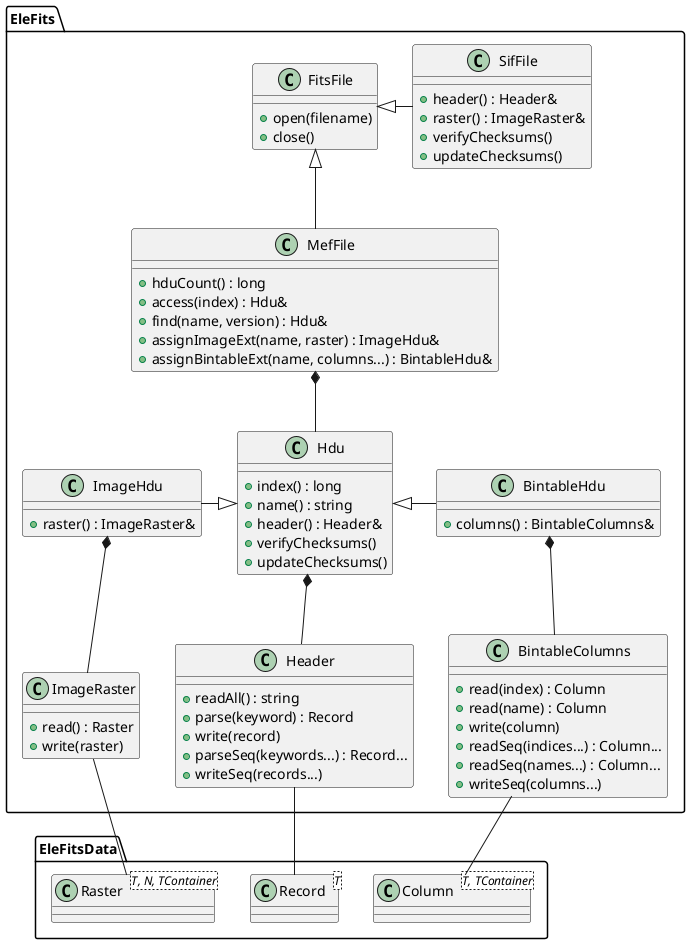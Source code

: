 @startuml
package EleFitsData {

class Record<T> {
}

class Raster<T, N, TContainer> {
}

class Column<T, TContainer> {
}

}

package EleFits {

class FitsFile {
+ open(filename)
+ close()
}

class SifFile {
+ header() : Header&
+ raster() : ImageRaster&
+ verifyChecksums()
+ updateChecksums()
}

class MefFile {
+ hduCount() : long
+ access(index) : Hdu&
+ find(name, version) : Hdu&
+ assignImageExt(name, raster) : ImageHdu&
+ assignBintableExt(name, columns...) : BintableHdu&
}

class Hdu {
+ index() : long
+ name() : string
+ header() : Header&
+ verifyChecksums()
+ updateChecksums()
}

class ImageHdu {
+ raster() : ImageRaster&
}

class BintableHdu {
+ columns() : BintableColumns&
}

class Header {
+ readAll() : string
+ parse(keyword) : Record
+ write(record)
+ parseSeq(keywords...) : Record...
+ writeSeq(records...)
}

class ImageRaster {
+ read() : Raster
+ write(raster)
}

class BintableColumns {
+ read(index) : Column
+ read(name) : Column
+ write(column)
+ readSeq(indices...) : Column...
+ readSeq(names...) : Column...
+ writeSeq(columns...)
}

}

FitsFile <|- SifFile
FitsFile <|-- MefFile
ImageHdu -|> Hdu
Hdu <|- BintableHdu
Hdu *-- Header
ImageHdu *-- ImageRaster
BintableHdu *-- BintableColumns
MefFile *-- Hdu
Header -- Record
ImageRaster -- Raster
BintableColumns -- Column
@enduml
